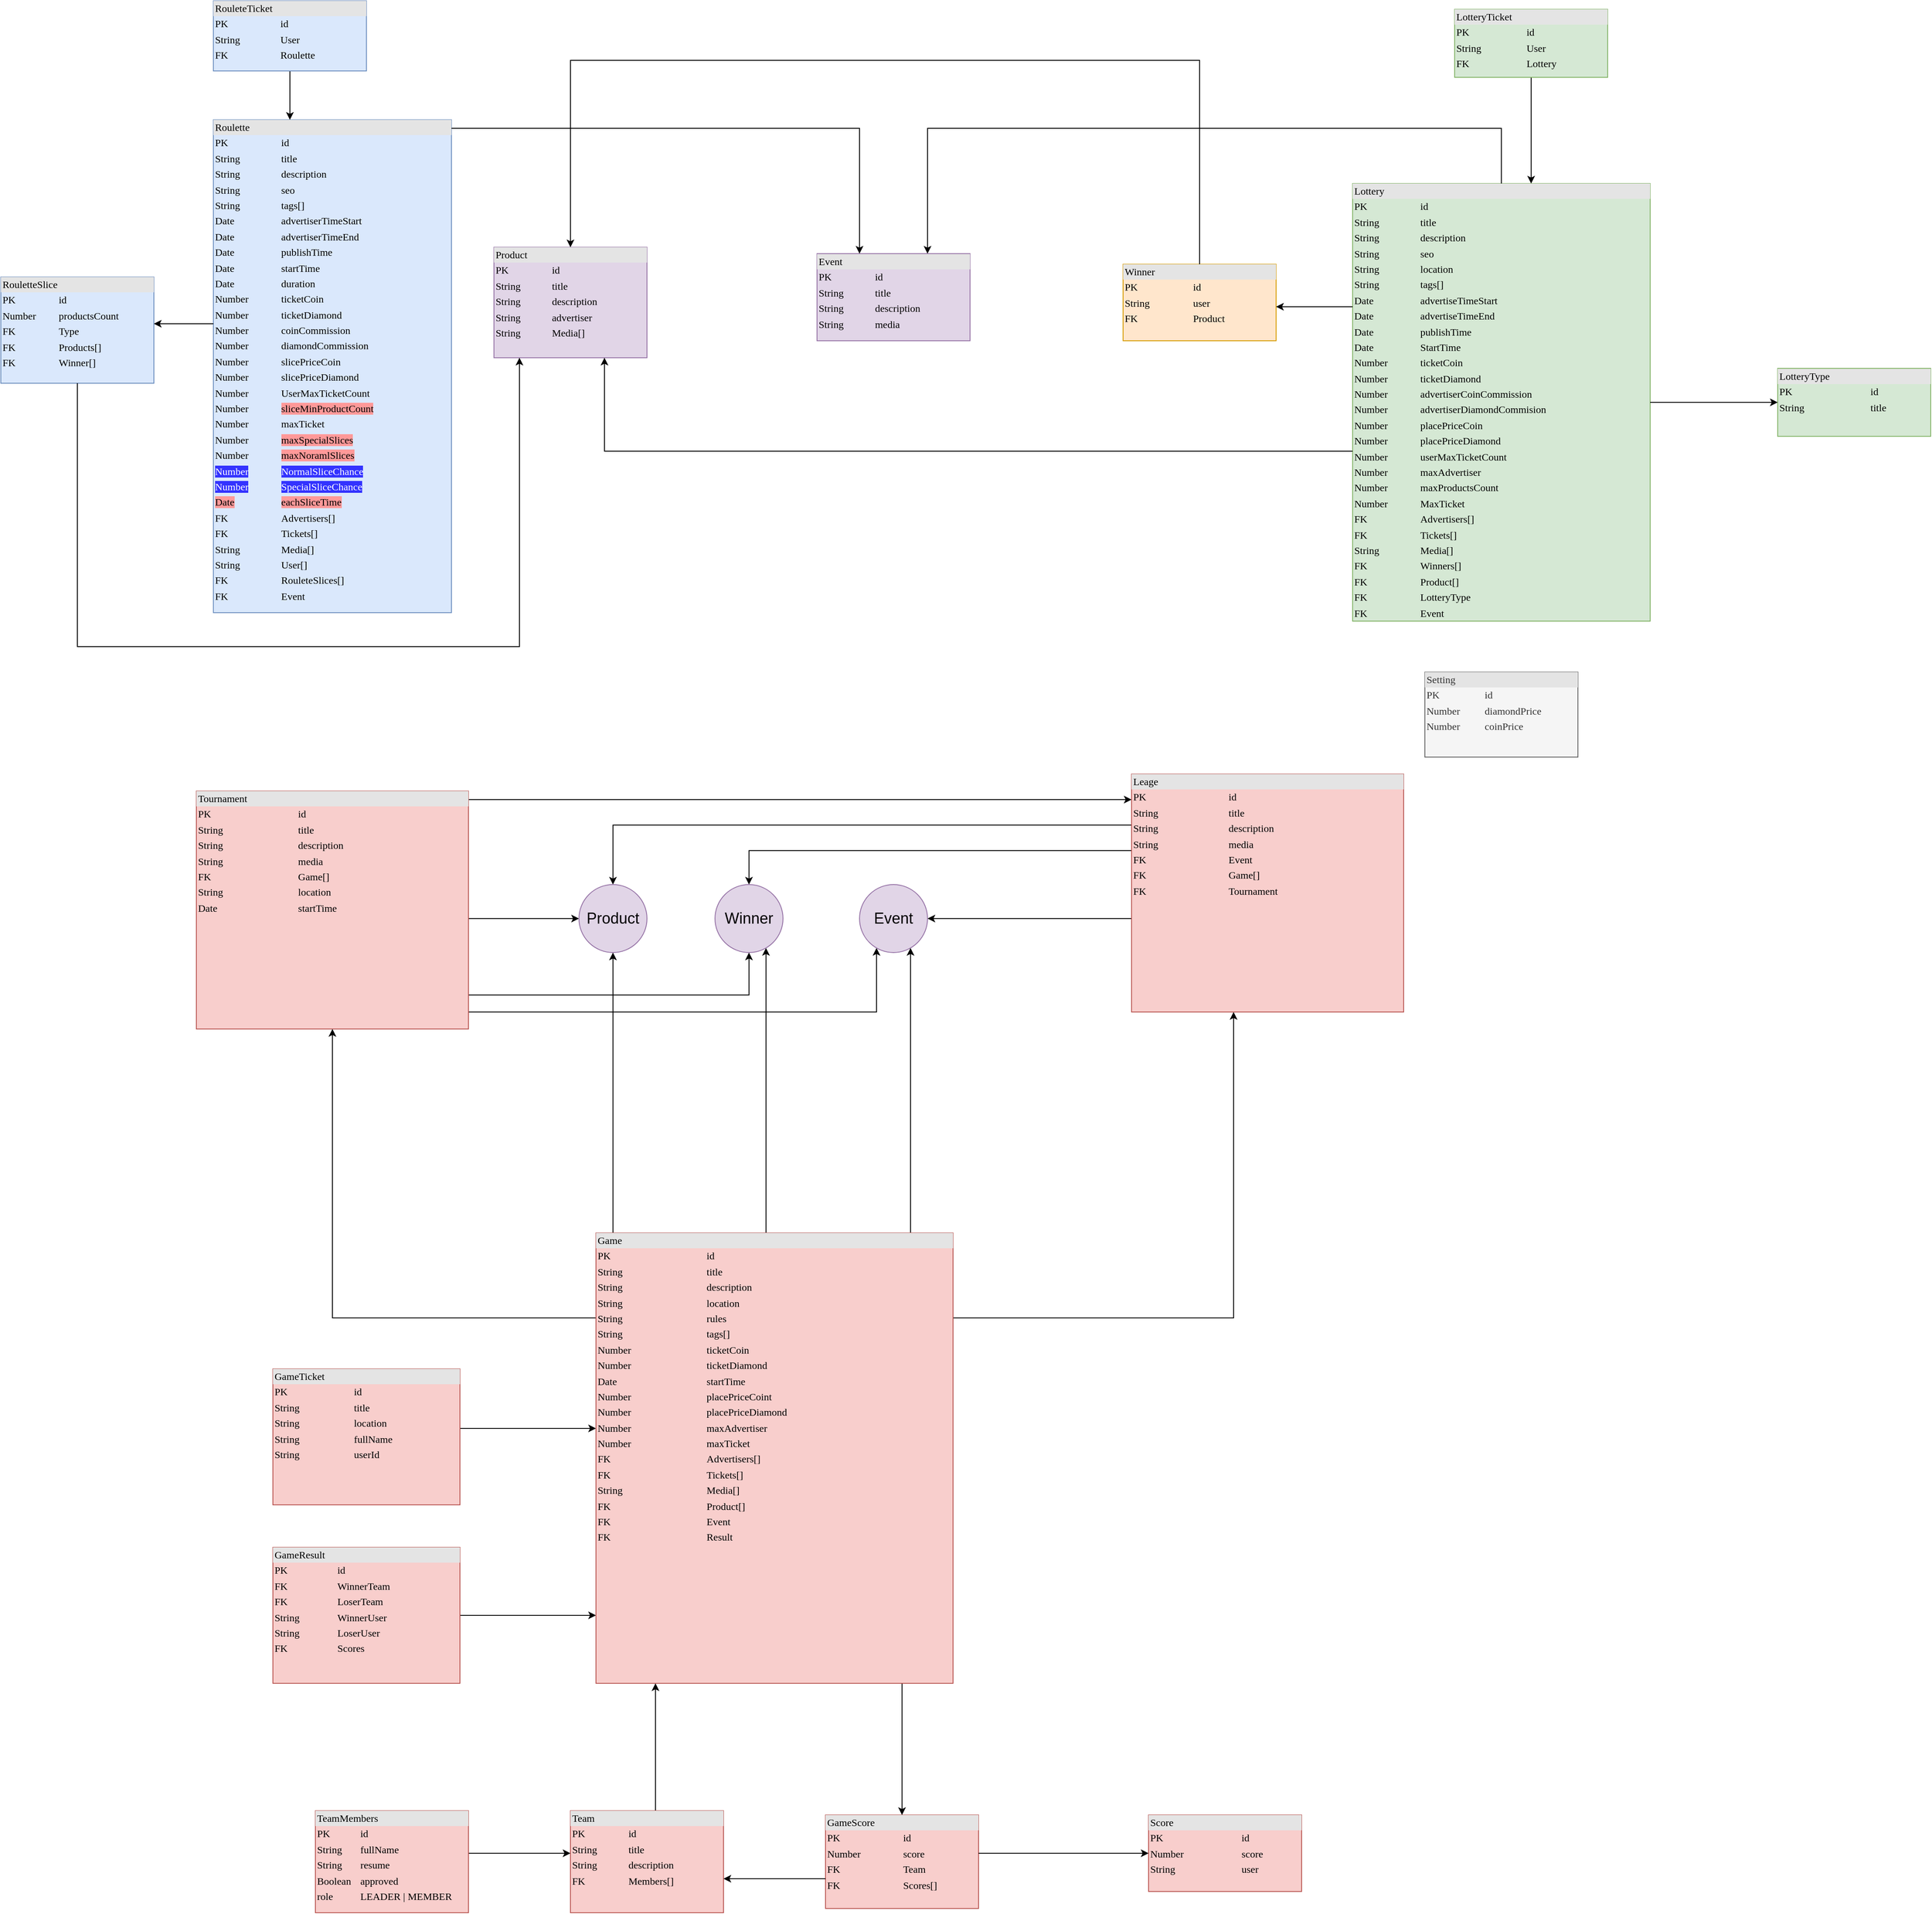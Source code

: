 <mxfile version="20.2.7" type="github">
  <diagram name="Page-1" id="2ca16b54-16f6-2749-3443-fa8db7711227">
    <mxGraphModel dx="2937" dy="2670" grid="1" gridSize="10" guides="1" tooltips="1" connect="1" arrows="1" fold="1" page="1" pageScale="1" pageWidth="1100" pageHeight="850" background="#ffffff" math="0" shadow="0">
      <root>
        <mxCell id="0" />
        <mxCell id="1" parent="0" />
        <mxCell id="2ed32ef02a7f4228-1" value="&lt;div style=&quot;box-sizing:border-box;width:100%;background:#e4e4e4;padding:2px;&quot;&gt;Roulette&lt;/div&gt;&lt;table style=&quot;width:100%;font-size:1em;&quot; cellpadding=&quot;2&quot; cellspacing=&quot;0&quot;&gt;&lt;tbody&gt;&lt;tr&gt;&lt;td&gt;PK&lt;/td&gt;&lt;td&gt;id&lt;/td&gt;&lt;/tr&gt;&lt;tr&gt;&lt;td&gt;String&lt;/td&gt;&lt;td&gt;title&lt;/td&gt;&lt;/tr&gt;&lt;tr&gt;&lt;td&gt;String&lt;/td&gt;&lt;td&gt;description&lt;/td&gt;&lt;/tr&gt;&lt;tr&gt;&lt;td&gt;String&lt;/td&gt;&lt;td&gt;seo&lt;/td&gt;&lt;/tr&gt;&lt;tr&gt;&lt;td&gt;String&lt;/td&gt;&lt;td&gt;tags[]&lt;/td&gt;&lt;/tr&gt;&lt;tr&gt;&lt;td&gt;Date&lt;/td&gt;&lt;td&gt;advertiserTimeStart&lt;/td&gt;&lt;/tr&gt;&lt;tr&gt;&lt;td&gt;Date&lt;/td&gt;&lt;td&gt;advertiserTimeEnd&lt;/td&gt;&lt;/tr&gt;&lt;tr&gt;&lt;td&gt;Date&lt;/td&gt;&lt;td&gt;publishTime&lt;/td&gt;&lt;/tr&gt;&lt;tr&gt;&lt;td&gt;Date&lt;/td&gt;&lt;td&gt;startTime&lt;/td&gt;&lt;/tr&gt;&lt;tr&gt;&lt;td&gt;Date&lt;/td&gt;&lt;td&gt;duration&lt;/td&gt;&lt;/tr&gt;&lt;tr&gt;&lt;td&gt;Number&lt;/td&gt;&lt;td&gt;ticketCoin&lt;/td&gt;&lt;/tr&gt;&lt;tr&gt;&lt;td&gt;Number&lt;/td&gt;&lt;td&gt;ticketDiamond&lt;/td&gt;&lt;/tr&gt;&lt;tr&gt;&lt;td&gt;Number&lt;/td&gt;&lt;td&gt;coinCommission&lt;/td&gt;&lt;/tr&gt;&lt;tr&gt;&lt;td&gt;Number&lt;/td&gt;&lt;td&gt;diamondCommission&lt;/td&gt;&lt;/tr&gt;&lt;tr&gt;&lt;td&gt;Number&lt;/td&gt;&lt;td&gt;slicePriceCoin&lt;/td&gt;&lt;/tr&gt;&lt;tr&gt;&lt;td&gt;Number&lt;/td&gt;&lt;td&gt;slicePriceDiamond&lt;/td&gt;&lt;/tr&gt;&lt;tr&gt;&lt;td&gt;Number&lt;/td&gt;&lt;td&gt;UserMaxTicketCount&lt;/td&gt;&lt;/tr&gt;&lt;tr&gt;&lt;td&gt;Number&lt;/td&gt;&lt;td&gt;&lt;span style=&quot;background-color: rgb(255, 153, 153);&quot;&gt;sliceMinProductCount&lt;/span&gt;&lt;/td&gt;&lt;/tr&gt;&lt;tr&gt;&lt;td&gt;Number&lt;/td&gt;&lt;td&gt;maxTicket&lt;/td&gt;&lt;/tr&gt;&lt;tr&gt;&lt;td&gt;Number&lt;/td&gt;&lt;td&gt;&lt;span style=&quot;background-color: rgb(255, 153, 153);&quot;&gt;maxSpecialSlices&lt;/span&gt;&lt;/td&gt;&lt;/tr&gt;&lt;tr&gt;&lt;td&gt;Number&lt;/td&gt;&lt;td&gt;&lt;span style=&quot;background-color: rgb(255, 153, 153);&quot;&gt;maxNoramlSlices&lt;/span&gt;&lt;/td&gt;&lt;/tr&gt;&lt;tr&gt;&lt;td&gt;&lt;span style=&quot;background-color: rgb(51, 51, 255);&quot;&gt;&lt;font color=&quot;#ffffff&quot;&gt;Number&lt;/font&gt;&lt;/span&gt;&lt;/td&gt;&lt;td&gt;&lt;span style=&quot;background-color: rgb(51, 51, 255);&quot;&gt;&lt;font color=&quot;#ffffff&quot;&gt;NormalSliceChance&lt;/font&gt;&lt;/span&gt;&lt;/td&gt;&lt;/tr&gt;&lt;tr&gt;&lt;td&gt;&lt;span style=&quot;background-color: rgb(51, 51, 255);&quot;&gt;&lt;font color=&quot;#ffffff&quot;&gt;Number&lt;/font&gt;&lt;/span&gt;&lt;/td&gt;&lt;td&gt;&lt;span style=&quot;background-color: rgb(51, 51, 255);&quot;&gt;&lt;font color=&quot;#ffffff&quot;&gt;SpecialSliceChance&lt;/font&gt;&lt;/span&gt;&lt;/td&gt;&lt;/tr&gt;&lt;tr&gt;&lt;td&gt;&lt;span style=&quot;background-color: rgb(255, 153, 153);&quot;&gt;Date&lt;/span&gt;&lt;/td&gt;&lt;td&gt;&lt;span style=&quot;background-color: rgb(255, 153, 153);&quot;&gt;eachSliceTime&lt;/span&gt;&lt;/td&gt;&lt;/tr&gt;&lt;tr&gt;&lt;td&gt;FK&lt;/td&gt;&lt;td&gt;Advertisers[]&lt;/td&gt;&lt;/tr&gt;&lt;tr&gt;&lt;td&gt;FK&lt;/td&gt;&lt;td&gt;Tickets[]&lt;/td&gt;&lt;/tr&gt;&lt;tr&gt;&lt;td&gt;String&lt;/td&gt;&lt;td&gt;Media[]&lt;/td&gt;&lt;/tr&gt;&lt;tr&gt;&lt;td&gt;String&lt;/td&gt;&lt;td&gt;User[]&lt;/td&gt;&lt;/tr&gt;&lt;tr&gt;&lt;td&gt;FK&lt;/td&gt;&lt;td&gt;RouleteSlices[]&lt;/td&gt;&lt;/tr&gt;&lt;tr&gt;&lt;td&gt;FK&lt;/td&gt;&lt;td&gt;Event&lt;/td&gt;&lt;/tr&gt;&lt;/tbody&gt;&lt;/table&gt;" style="verticalAlign=top;align=left;overflow=fill;html=1;rounded=0;shadow=0;comic=0;labelBackgroundColor=none;strokeWidth=1;fontFamily=Verdana;fontSize=12;fillColor=#dae8fc;strokeColor=#6c8ebf;" parent="1" vertex="1">
          <mxGeometry x="-590" y="-840" width="280" height="580" as="geometry" />
        </mxCell>
        <mxCell id="3YVKdY2XKroa4sNQC00E-22" style="edgeStyle=orthogonalEdgeStyle;rounded=0;orthogonalLoop=1;jettySize=auto;html=1;" edge="1" parent="1" source="2ed32ef02a7f4228-3" target="3YVKdY2XKroa4sNQC00E-10">
          <mxGeometry relative="1" as="geometry">
            <Array as="points">
              <mxPoint x="110" y="-40" />
              <mxPoint x="110" y="-40" />
            </Array>
          </mxGeometry>
        </mxCell>
        <mxCell id="3YVKdY2XKroa4sNQC00E-32" style="edgeStyle=orthogonalEdgeStyle;rounded=0;orthogonalLoop=1;jettySize=auto;html=1;fontSize=18;" edge="1" parent="1" source="2ed32ef02a7f4228-3" target="3YVKdY2XKroa4sNQC00E-25">
          <mxGeometry relative="1" as="geometry">
            <Array as="points">
              <mxPoint x="-250" y="100" />
              <mxPoint x="-250" y="100" />
            </Array>
          </mxGeometry>
        </mxCell>
        <mxCell id="3YVKdY2XKroa4sNQC00E-33" style="edgeStyle=orthogonalEdgeStyle;rounded=0;orthogonalLoop=1;jettySize=auto;html=1;fontSize=18;" edge="1" parent="1" source="2ed32ef02a7f4228-3" target="3YVKdY2XKroa4sNQC00E-24">
          <mxGeometry relative="1" as="geometry">
            <Array as="points">
              <mxPoint x="40" y="190" />
            </Array>
          </mxGeometry>
        </mxCell>
        <mxCell id="3YVKdY2XKroa4sNQC00E-34" style="edgeStyle=orthogonalEdgeStyle;rounded=0;orthogonalLoop=1;jettySize=auto;html=1;fontSize=18;" edge="1" parent="1" source="2ed32ef02a7f4228-3" target="3YVKdY2XKroa4sNQC00E-23">
          <mxGeometry relative="1" as="geometry">
            <Array as="points">
              <mxPoint x="190" y="210" />
            </Array>
          </mxGeometry>
        </mxCell>
        <mxCell id="2ed32ef02a7f4228-3" value="&lt;div style=&quot;box-sizing: border-box ; width: 100% ; background: #e4e4e4 ; padding: 2px&quot;&gt;Tournament&lt;/div&gt;&lt;table style=&quot;width: 100% ; font-size: 1em&quot; cellpadding=&quot;2&quot; cellspacing=&quot;0&quot;&gt;&lt;tbody&gt;&lt;tr&gt;&lt;td&gt;PK&lt;/td&gt;&lt;td&gt;id&lt;/td&gt;&lt;/tr&gt;&lt;tr&gt;&lt;td&gt;String&lt;/td&gt;&lt;td&gt;title&lt;/td&gt;&lt;/tr&gt;&lt;tr&gt;&lt;td&gt;String&lt;/td&gt;&lt;td&gt;description&lt;/td&gt;&lt;/tr&gt;&lt;tr&gt;&lt;td&gt;String&lt;/td&gt;&lt;td&gt;media&lt;br&gt;&lt;/td&gt;&lt;/tr&gt;&lt;tr&gt;&lt;td&gt;FK&lt;/td&gt;&lt;td&gt;Game[]&lt;/td&gt;&lt;/tr&gt;&lt;tr&gt;&lt;td&gt;String&lt;/td&gt;&lt;td&gt;location&lt;/td&gt;&lt;/tr&gt;&lt;tr&gt;&lt;td&gt;Date&lt;/td&gt;&lt;td&gt;startTime&lt;/td&gt;&lt;/tr&gt;&lt;/tbody&gt;&lt;/table&gt;" style="verticalAlign=top;align=left;overflow=fill;html=1;rounded=0;shadow=0;comic=0;labelBackgroundColor=none;strokeWidth=1;fontFamily=Verdana;fontSize=12;fillColor=#f8cecc;strokeColor=#b85450;" parent="1" vertex="1">
          <mxGeometry x="-610" y="-50" width="320" height="280" as="geometry" />
        </mxCell>
        <mxCell id="2ed32ef02a7f4228-5" value="&lt;div style=&quot;box-sizing:border-box;width:100%;background:#e4e4e4;padding:2px;&quot;&gt;RouletteSlice&lt;/div&gt;&lt;table style=&quot;width:100%;font-size:1em;&quot; cellpadding=&quot;2&quot; cellspacing=&quot;0&quot;&gt;&lt;tbody&gt;&lt;tr&gt;&lt;td&gt;PK&lt;/td&gt;&lt;td&gt;id&lt;/td&gt;&lt;/tr&gt;&lt;tr&gt;&lt;td&gt;Number&lt;/td&gt;&lt;td&gt;productsCount&lt;/td&gt;&lt;/tr&gt;&lt;tr&gt;&lt;td&gt;FK&lt;/td&gt;&lt;td&gt;Type&lt;/td&gt;&lt;/tr&gt;&lt;tr&gt;&lt;td&gt;FK&lt;/td&gt;&lt;td&gt;Products[]&lt;/td&gt;&lt;/tr&gt;&lt;tr&gt;&lt;td&gt;FK&lt;/td&gt;&lt;td&gt;Winner[]&lt;/td&gt;&lt;/tr&gt;&lt;/tbody&gt;&lt;/table&gt;" style="verticalAlign=top;align=left;overflow=fill;html=1;rounded=0;shadow=0;comic=0;labelBackgroundColor=none;strokeWidth=1;fontFamily=Verdana;fontSize=12;fillColor=#dae8fc;strokeColor=#6c8ebf;" parent="1" vertex="1">
          <mxGeometry x="-840" y="-655" width="180" height="125" as="geometry" />
        </mxCell>
        <mxCell id="2ed32ef02a7f4228-6" value="&lt;div style=&quot;box-sizing: border-box ; width: 100% ; background: #e4e4e4 ; padding: 2px&quot;&gt;GameScore&lt;/div&gt;&lt;table style=&quot;width: 100% ; font-size: 1em&quot; cellpadding=&quot;2&quot; cellspacing=&quot;0&quot;&gt;&lt;tbody&gt;&lt;tr&gt;&lt;td&gt;PK&lt;/td&gt;&lt;td&gt;id&lt;/td&gt;&lt;/tr&gt;&lt;tr&gt;&lt;td&gt;Number&lt;/td&gt;&lt;td&gt;score&lt;/td&gt;&lt;/tr&gt;&lt;tr&gt;&lt;td&gt;FK&lt;/td&gt;&lt;td&gt;Team&lt;/td&gt;&lt;/tr&gt;&lt;tr&gt;&lt;td&gt;FK&lt;/td&gt;&lt;td&gt;Scores[]&lt;/td&gt;&lt;/tr&gt;&lt;/tbody&gt;&lt;/table&gt;" style="verticalAlign=top;align=left;overflow=fill;html=1;rounded=0;shadow=0;comic=0;labelBackgroundColor=none;strokeWidth=1;fontFamily=Verdana;fontSize=12;fillColor=#f8cecc;strokeColor=#b85450;" parent="1" vertex="1">
          <mxGeometry x="130" y="1155" width="180" height="110" as="geometry" />
        </mxCell>
        <mxCell id="2ed32ef02a7f4228-7" value="&lt;div style=&quot;box-sizing: border-box ; width: 100% ; background: #e4e4e4 ; padding: 2px&quot;&gt;Setting&lt;/div&gt;&lt;table style=&quot;width: 100% ; font-size: 1em&quot; cellpadding=&quot;2&quot; cellspacing=&quot;0&quot;&gt;&lt;tbody&gt;&lt;tr&gt;&lt;td&gt;PK&lt;/td&gt;&lt;td&gt;id&lt;/td&gt;&lt;/tr&gt;&lt;tr&gt;&lt;td&gt;Number&lt;/td&gt;&lt;td&gt;diamondPrice&lt;/td&gt;&lt;/tr&gt;&lt;tr&gt;&lt;td&gt;Number&lt;/td&gt;&lt;td&gt;coinPrice&lt;/td&gt;&lt;/tr&gt;&lt;tr&gt;&lt;td&gt;&lt;br&gt;&lt;/td&gt;&lt;td&gt;&lt;br&gt;&lt;/td&gt;&lt;/tr&gt;&lt;tr&gt;&lt;td&gt;&lt;br&gt;&lt;/td&gt;&lt;td&gt;&lt;br&gt;&lt;/td&gt;&lt;/tr&gt;&lt;/tbody&gt;&lt;/table&gt;" style="verticalAlign=top;align=left;overflow=fill;html=1;rounded=0;shadow=0;comic=0;labelBackgroundColor=none;strokeWidth=1;fontFamily=Verdana;fontSize=12;fillColor=#f5f5f5;strokeColor=#666666;fontColor=#333333;" parent="1" vertex="1">
          <mxGeometry x="835" y="-190" width="180" height="100" as="geometry" />
        </mxCell>
        <mxCell id="3YVKdY2XKroa4sNQC00E-7" style="edgeStyle=orthogonalEdgeStyle;rounded=0;orthogonalLoop=1;jettySize=auto;html=1;" edge="1" parent="1" source="2ed32ef02a7f4228-8" target="3YVKdY2XKroa4sNQC00E-8">
          <mxGeometry relative="1" as="geometry">
            <mxPoint x="670" y="630.059" as="targetPoint" />
            <Array as="points">
              <mxPoint x="-70" y="1070" />
              <mxPoint x="-70" y="1070" />
            </Array>
          </mxGeometry>
        </mxCell>
        <mxCell id="2ed32ef02a7f4228-8" value="&lt;div style=&quot;box-sizing: border-box ; width: 100% ; background: #e4e4e4 ; padding: 2px&quot;&gt;Team&lt;/div&gt;&lt;table style=&quot;width: 100% ; font-size: 1em&quot; cellpadding=&quot;2&quot; cellspacing=&quot;0&quot;&gt;&lt;tbody&gt;&lt;tr&gt;&lt;td&gt;PK&lt;/td&gt;&lt;td&gt;id&lt;/td&gt;&lt;/tr&gt;&lt;tr&gt;&lt;td&gt;String&lt;/td&gt;&lt;td&gt;title&lt;/td&gt;&lt;/tr&gt;&lt;tr&gt;&lt;td&gt;String&lt;/td&gt;&lt;td&gt;description&lt;/td&gt;&lt;/tr&gt;&lt;tr&gt;&lt;td&gt;FK&lt;/td&gt;&lt;td&gt;Members[]&lt;/td&gt;&lt;/tr&gt;&lt;/tbody&gt;&lt;/table&gt;" style="verticalAlign=top;align=left;overflow=fill;html=1;rounded=0;shadow=0;comic=0;labelBackgroundColor=none;strokeWidth=1;fontFamily=Verdana;fontSize=12;fillColor=#f8cecc;strokeColor=#b85450;" parent="1" vertex="1">
          <mxGeometry x="-170" y="1150" width="180" height="120" as="geometry" />
        </mxCell>
        <mxCell id="2ed32ef02a7f4228-9" value="&lt;div style=&quot;box-sizing:border-box;width:100%;background:#e4e4e4;padding:2px;&quot;&gt;Winner&lt;/div&gt;&lt;table style=&quot;width:100%;font-size:1em;&quot; cellpadding=&quot;2&quot; cellspacing=&quot;0&quot;&gt;&lt;tbody&gt;&lt;tr&gt;&lt;td&gt;PK&lt;/td&gt;&lt;td&gt;id&lt;/td&gt;&lt;/tr&gt;&lt;tr&gt;&lt;td&gt;String&lt;/td&gt;&lt;td&gt;user&lt;/td&gt;&lt;/tr&gt;&lt;tr&gt;&lt;td&gt;FK&lt;/td&gt;&lt;td&gt;Product&lt;/td&gt;&lt;/tr&gt;&lt;/tbody&gt;&lt;/table&gt;" style="verticalAlign=top;align=left;overflow=fill;html=1;rounded=0;shadow=0;comic=0;labelBackgroundColor=none;strokeWidth=1;fontFamily=Verdana;fontSize=12;fillColor=#ffe6cc;strokeColor=#d79b00;" parent="1" vertex="1">
          <mxGeometry x="480" y="-670" width="180" height="90" as="geometry" />
        </mxCell>
        <mxCell id="2ed32ef02a7f4228-10" value="&lt;div style=&quot;box-sizing: border-box ; width: 100% ; background: #e4e4e4 ; padding: 2px&quot;&gt;Product&lt;/div&gt;&lt;table style=&quot;width: 100% ; font-size: 1em&quot; cellpadding=&quot;2&quot; cellspacing=&quot;0&quot;&gt;&lt;tbody&gt;&lt;tr&gt;&lt;td&gt;PK&lt;/td&gt;&lt;td&gt;id&lt;/td&gt;&lt;/tr&gt;&lt;tr&gt;&lt;td&gt;String&lt;/td&gt;&lt;td&gt;title&lt;/td&gt;&lt;/tr&gt;&lt;tr&gt;&lt;td&gt;String&lt;/td&gt;&lt;td&gt;description&lt;/td&gt;&lt;/tr&gt;&lt;tr&gt;&lt;td&gt;String&lt;/td&gt;&lt;td&gt;advertiser&lt;/td&gt;&lt;/tr&gt;&lt;tr&gt;&lt;td&gt;String&lt;/td&gt;&lt;td&gt;Media[]&lt;br&gt;&lt;/td&gt;&lt;/tr&gt;&lt;tr&gt;&lt;td&gt;&lt;br&gt;&lt;/td&gt;&lt;td&gt;&lt;br&gt;&lt;/td&gt;&lt;/tr&gt;&lt;/tbody&gt;&lt;/table&gt;" style="verticalAlign=top;align=left;overflow=fill;html=1;rounded=0;shadow=0;comic=0;labelBackgroundColor=none;strokeWidth=1;fontFamily=Verdana;fontSize=12;fillColor=#e1d5e7;strokeColor=#9673a6;" parent="1" vertex="1">
          <mxGeometry x="-260" y="-690" width="180" height="130" as="geometry" />
        </mxCell>
        <mxCell id="2ed32ef02a7f4228-11" value="&lt;div style=&quot;box-sizing:border-box;width:100%;background:#e4e4e4;padding:2px;&quot;&gt;Lottery&lt;/div&gt;&lt;table style=&quot;width:100%;font-size:1em;&quot; cellpadding=&quot;2&quot; cellspacing=&quot;0&quot;&gt;&lt;tbody&gt;&lt;tr&gt;&lt;td&gt;PK&lt;/td&gt;&lt;td&gt;id&lt;/td&gt;&lt;/tr&gt;&lt;tr&gt;&lt;td&gt;String&lt;/td&gt;&lt;td&gt;title&lt;/td&gt;&lt;/tr&gt;&lt;tr&gt;&lt;td&gt;String&lt;/td&gt;&lt;td&gt;description&lt;/td&gt;&lt;/tr&gt;&lt;tr&gt;&lt;td&gt;String&lt;/td&gt;&lt;td&gt;seo&lt;/td&gt;&lt;/tr&gt;&lt;tr&gt;&lt;td&gt;String&lt;/td&gt;&lt;td&gt;location&lt;br&gt;&lt;/td&gt;&lt;/tr&gt;&lt;tr&gt;&lt;td&gt;String&lt;/td&gt;&lt;td&gt;tags[]&lt;/td&gt;&lt;/tr&gt;&lt;tr&gt;&lt;td&gt;Date&lt;/td&gt;&lt;td&gt;advertiseTimeStart&lt;/td&gt;&lt;/tr&gt;&lt;tr&gt;&lt;td&gt;Date&lt;/td&gt;&lt;td&gt;advertiseTimeEnd&lt;/td&gt;&lt;/tr&gt;&lt;tr&gt;&lt;td&gt;Date&lt;/td&gt;&lt;td&gt;publishTime&lt;/td&gt;&lt;/tr&gt;&lt;tr&gt;&lt;td&gt;Date&lt;/td&gt;&lt;td&gt;StartTime&lt;/td&gt;&lt;/tr&gt;&lt;tr&gt;&lt;td&gt;Number&lt;/td&gt;&lt;td&gt;ticketCoin&lt;/td&gt;&lt;/tr&gt;&lt;tr&gt;&lt;td&gt;Number&lt;/td&gt;&lt;td&gt;ticketDiamond&lt;/td&gt;&lt;/tr&gt;&lt;tr&gt;&lt;td&gt;Number&lt;/td&gt;&lt;td&gt;advertiserCoinCommission&lt;/td&gt;&lt;/tr&gt;&lt;tr&gt;&lt;td&gt;Number&lt;/td&gt;&lt;td&gt;advertiserDiamondCommision&lt;/td&gt;&lt;/tr&gt;&lt;tr&gt;&lt;td&gt;Number&lt;/td&gt;&lt;td&gt;placePriceCoin&lt;/td&gt;&lt;/tr&gt;&lt;tr&gt;&lt;td&gt;Number&lt;/td&gt;&lt;td&gt;placePriceDiamond&lt;/td&gt;&lt;/tr&gt;&lt;tr&gt;&lt;td&gt;Number&lt;/td&gt;&lt;td&gt;userMaxTicketCount&lt;/td&gt;&lt;/tr&gt;&lt;tr&gt;&lt;td&gt;Number&lt;/td&gt;&lt;td&gt;maxAdvertiser&lt;/td&gt;&lt;/tr&gt;&lt;tr&gt;&lt;td&gt;Number&lt;/td&gt;&lt;td&gt;maxProductsCount&lt;/td&gt;&lt;/tr&gt;&lt;tr&gt;&lt;td&gt;Number&lt;/td&gt;&lt;td&gt;MaxTicket&lt;/td&gt;&lt;/tr&gt;&lt;tr&gt;&lt;td&gt;FK&lt;/td&gt;&lt;td&gt;Advertisers[]&lt;/td&gt;&lt;/tr&gt;&lt;tr&gt;&lt;td&gt;FK&lt;/td&gt;&lt;td&gt;Tickets[]&lt;/td&gt;&lt;/tr&gt;&lt;tr&gt;&lt;td&gt;String&lt;/td&gt;&lt;td&gt;Media[]&lt;br&gt;&lt;/td&gt;&lt;/tr&gt;&lt;tr&gt;&lt;td&gt;FK&lt;/td&gt;&lt;td&gt;Winners[]&lt;/td&gt;&lt;/tr&gt;&lt;tr&gt;&lt;td&gt;FK&lt;/td&gt;&lt;td&gt;Product[]&lt;/td&gt;&lt;/tr&gt;&lt;tr&gt;&lt;td&gt;FK&lt;/td&gt;&lt;td&gt;LotteryType&lt;/td&gt;&lt;/tr&gt;&lt;tr&gt;&lt;td&gt;FK&lt;/td&gt;&lt;td&gt;Event&lt;/td&gt;&lt;/tr&gt;&lt;/tbody&gt;&lt;/table&gt;" style="verticalAlign=top;align=left;overflow=fill;html=1;rounded=0;shadow=0;comic=0;labelBackgroundColor=none;strokeWidth=1;fontFamily=Verdana;fontSize=12;fillColor=#d5e8d4;strokeColor=#82b366;" parent="1" vertex="1">
          <mxGeometry x="750" y="-765" width="350" height="515" as="geometry" />
        </mxCell>
        <mxCell id="84deWVIMCD_pqKPNbQMR-1" value="&lt;div style=&quot;box-sizing:border-box;width:100%;background:#e4e4e4;padding:2px;&quot;&gt;Score&lt;/div&gt;&lt;table style=&quot;width:100%;font-size:1em;&quot; cellpadding=&quot;2&quot; cellspacing=&quot;0&quot;&gt;&lt;tbody&gt;&lt;tr&gt;&lt;td&gt;PK&lt;/td&gt;&lt;td&gt;id&lt;/td&gt;&lt;/tr&gt;&lt;tr&gt;&lt;td&gt;Number&lt;/td&gt;&lt;td&gt;score&lt;/td&gt;&lt;/tr&gt;&lt;tr&gt;&lt;td&gt;String&lt;/td&gt;&lt;td&gt;user&lt;/td&gt;&lt;/tr&gt;&lt;/tbody&gt;&lt;/table&gt;" style="verticalAlign=top;align=left;overflow=fill;html=1;rounded=0;shadow=0;comic=0;labelBackgroundColor=none;strokeWidth=1;fontFamily=Verdana;fontSize=12;fillColor=#f8cecc;strokeColor=#b85450;" parent="1" vertex="1">
          <mxGeometry x="510" y="1155" width="180" height="90" as="geometry" />
        </mxCell>
        <mxCell id="84deWVIMCD_pqKPNbQMR-8" value="" style="edgeStyle=elbowEdgeStyle;elbow=horizontal;endArrow=classic;html=1;rounded=0;" parent="1" source="2ed32ef02a7f4228-5" target="2ed32ef02a7f4228-10" edge="1">
          <mxGeometry width="50" height="50" relative="1" as="geometry">
            <mxPoint x="520" y="480" as="sourcePoint" />
            <mxPoint x="570" y="430" as="targetPoint" />
            <Array as="points">
              <mxPoint x="-230" y="-220" />
              <mxPoint x="-610" y="-370" />
            </Array>
          </mxGeometry>
        </mxCell>
        <mxCell id="84deWVIMCD_pqKPNbQMR-9" value="" style="edgeStyle=elbowEdgeStyle;elbow=horizontal;endArrow=classic;html=1;rounded=0;" parent="1" source="2ed32ef02a7f4228-9" target="2ed32ef02a7f4228-10" edge="1">
          <mxGeometry width="50" height="50" relative="1" as="geometry">
            <mxPoint x="520" y="690" as="sourcePoint" />
            <mxPoint x="570" y="640" as="targetPoint" />
            <Array as="points">
              <mxPoint x="190" y="-910" />
            </Array>
          </mxGeometry>
        </mxCell>
        <mxCell id="84deWVIMCD_pqKPNbQMR-10" value="" style="edgeStyle=elbowEdgeStyle;elbow=horizontal;endArrow=classic;html=1;rounded=0;" parent="1" source="2ed32ef02a7f4228-11" target="2ed32ef02a7f4228-10" edge="1">
          <mxGeometry width="50" height="50" relative="1" as="geometry">
            <mxPoint x="520" y="620" as="sourcePoint" />
            <mxPoint x="570" y="570" as="targetPoint" />
            <Array as="points">
              <mxPoint x="-130" y="-450" />
              <mxPoint x="110" y="-340" />
            </Array>
          </mxGeometry>
        </mxCell>
        <mxCell id="84deWVIMCD_pqKPNbQMR-16" value="" style="edgeStyle=elbowEdgeStyle;elbow=horizontal;endArrow=classic;html=1;rounded=0;" parent="1" source="2ed32ef02a7f4228-6" target="2ed32ef02a7f4228-8" edge="1">
          <mxGeometry width="50" height="50" relative="1" as="geometry">
            <mxPoint x="520" y="880" as="sourcePoint" />
            <mxPoint x="570" y="830" as="targetPoint" />
            <Array as="points">
              <mxPoint x="80" y="1230" />
              <mxPoint x="880" y="210" />
              <mxPoint x="970" y="250" />
            </Array>
          </mxGeometry>
        </mxCell>
        <mxCell id="84deWVIMCD_pqKPNbQMR-17" value="" style="edgeStyle=elbowEdgeStyle;elbow=horizontal;endArrow=classic;html=1;rounded=0;" parent="1" source="2ed32ef02a7f4228-6" target="84deWVIMCD_pqKPNbQMR-1" edge="1">
          <mxGeometry width="50" height="50" relative="1" as="geometry">
            <mxPoint x="520" y="930" as="sourcePoint" />
            <mxPoint x="570" y="880" as="targetPoint" />
            <Array as="points">
              <mxPoint x="390" y="1200" />
              <mxPoint x="980" y="320" />
            </Array>
          </mxGeometry>
        </mxCell>
        <mxCell id="84deWVIMCD_pqKPNbQMR-18" value="" style="edgeStyle=elbowEdgeStyle;elbow=horizontal;endArrow=classic;html=1;rounded=0;" parent="1" source="2ed32ef02a7f4228-1" target="2ed32ef02a7f4228-5" edge="1">
          <mxGeometry width="50" height="50" relative="1" as="geometry">
            <mxPoint x="-420" y="-590" as="sourcePoint" />
            <mxPoint x="-160" y="190" as="targetPoint" />
            <Array as="points">
              <mxPoint x="-630" y="-600" />
              <mxPoint x="-540" y="-590" />
              <mxPoint x="-30" y="-90" />
            </Array>
          </mxGeometry>
        </mxCell>
        <mxCell id="84deWVIMCD_pqKPNbQMR-20" value="" style="edgeStyle=elbowEdgeStyle;elbow=horizontal;endArrow=classic;html=1;rounded=0;" parent="1" source="3YVKdY2XKroa4sNQC00E-8" target="2ed32ef02a7f4228-6" edge="1">
          <mxGeometry width="50" height="50" relative="1" as="geometry">
            <mxPoint x="670" y="580" as="sourcePoint" />
            <mxPoint x="520" y="880" as="targetPoint" />
            <Array as="points">
              <mxPoint x="220" y="1120" />
              <mxPoint x="600" y="320" />
              <mxPoint x="590" y="150" />
              <mxPoint x="560" y="1170" />
            </Array>
          </mxGeometry>
        </mxCell>
        <mxCell id="84deWVIMCD_pqKPNbQMR-21" value="&lt;div style=&quot;box-sizing: border-box ; width: 100% ; background: #e4e4e4 ; padding: 2px&quot;&gt;LotteryType&lt;/div&gt;&lt;table style=&quot;width: 100% ; font-size: 1em&quot; cellpadding=&quot;2&quot; cellspacing=&quot;0&quot;&gt;&lt;tbody&gt;&lt;tr&gt;&lt;td&gt;PK&lt;/td&gt;&lt;td&gt;id&lt;/td&gt;&lt;/tr&gt;&lt;tr&gt;&lt;td&gt;String&lt;/td&gt;&lt;td&gt;title&lt;/td&gt;&lt;/tr&gt;&lt;/tbody&gt;&lt;/table&gt;" style="verticalAlign=top;align=left;overflow=fill;html=1;rounded=0;shadow=0;comic=0;labelBackgroundColor=none;strokeWidth=1;fontFamily=Verdana;fontSize=12;fillColor=#d5e8d4;strokeColor=#82b366;" parent="1" vertex="1">
          <mxGeometry x="1250" y="-547.5" width="180" height="80" as="geometry" />
        </mxCell>
        <mxCell id="84deWVIMCD_pqKPNbQMR-22" value="" style="edgeStyle=elbowEdgeStyle;elbow=horizontal;endArrow=classic;html=1;rounded=0;" parent="1" source="2ed32ef02a7f4228-11" target="84deWVIMCD_pqKPNbQMR-21" edge="1">
          <mxGeometry width="50" height="50" relative="1" as="geometry">
            <mxPoint x="590" y="70" as="sourcePoint" />
            <mxPoint x="640" y="20" as="targetPoint" />
          </mxGeometry>
        </mxCell>
        <mxCell id="84deWVIMCD_pqKPNbQMR-25" value="" style="edgeStyle=elbowEdgeStyle;elbow=horizontal;endArrow=classic;html=1;rounded=0;" parent="1" source="2ed32ef02a7f4228-11" target="2ed32ef02a7f4228-9" edge="1">
          <mxGeometry width="50" height="50" relative="1" as="geometry">
            <mxPoint x="350" y="180" as="sourcePoint" />
            <mxPoint x="400" y="130" as="targetPoint" />
            <Array as="points">
              <mxPoint x="740" y="-620" />
            </Array>
          </mxGeometry>
        </mxCell>
        <mxCell id="84deWVIMCD_pqKPNbQMR-33" style="edgeStyle=orthogonalEdgeStyle;rounded=0;orthogonalLoop=1;jettySize=auto;html=1;" parent="1" source="84deWVIMCD_pqKPNbQMR-32" target="2ed32ef02a7f4228-11" edge="1">
          <mxGeometry relative="1" as="geometry">
            <Array as="points">
              <mxPoint x="960" y="-810" />
              <mxPoint x="960" y="-810" />
            </Array>
          </mxGeometry>
        </mxCell>
        <mxCell id="84deWVIMCD_pqKPNbQMR-32" value="&lt;div style=&quot;box-sizing: border-box ; width: 100% ; background: #e4e4e4 ; padding: 2px&quot;&gt;LotteryTicket&lt;/div&gt;&lt;table style=&quot;width: 100% ; font-size: 1em&quot; cellpadding=&quot;2&quot; cellspacing=&quot;0&quot;&gt;&lt;tbody&gt;&lt;tr&gt;&lt;td&gt;PK&lt;/td&gt;&lt;td&gt;id&lt;/td&gt;&lt;/tr&gt;&lt;tr&gt;&lt;td&gt;String&lt;/td&gt;&lt;td&gt;User&lt;/td&gt;&lt;/tr&gt;&lt;tr&gt;&lt;td&gt;FK&lt;/td&gt;&lt;td&gt;Lottery&lt;/td&gt;&lt;/tr&gt;&lt;/tbody&gt;&lt;/table&gt;" style="verticalAlign=top;align=left;overflow=fill;html=1;rounded=0;shadow=0;comic=0;labelBackgroundColor=none;strokeWidth=1;fontFamily=Verdana;fontSize=12;fillColor=#d5e8d4;strokeColor=#82b366;" parent="1" vertex="1">
          <mxGeometry x="870" y="-970" width="180" height="80" as="geometry" />
        </mxCell>
        <mxCell id="84deWVIMCD_pqKPNbQMR-35" style="edgeStyle=orthogonalEdgeStyle;rounded=0;orthogonalLoop=1;jettySize=auto;html=1;" parent="1" source="84deWVIMCD_pqKPNbQMR-34" target="2ed32ef02a7f4228-1" edge="1">
          <mxGeometry relative="1" as="geometry">
            <Array as="points">
              <mxPoint x="-500" y="-800" />
              <mxPoint x="-500" y="-800" />
            </Array>
          </mxGeometry>
        </mxCell>
        <mxCell id="84deWVIMCD_pqKPNbQMR-34" value="&lt;div style=&quot;box-sizing:border-box;width:100%;background:#e4e4e4;padding:2px;&quot;&gt;RouleteTicket&lt;/div&gt;&lt;table style=&quot;width:100%;font-size:1em;&quot; cellpadding=&quot;2&quot; cellspacing=&quot;0&quot;&gt;&lt;tbody&gt;&lt;tr&gt;&lt;td&gt;PK&lt;/td&gt;&lt;td&gt;id&lt;/td&gt;&lt;/tr&gt;&lt;tr&gt;&lt;td&gt;String&lt;/td&gt;&lt;td&gt;User&lt;/td&gt;&lt;/tr&gt;&lt;tr&gt;&lt;td&gt;FK&lt;/td&gt;&lt;td&gt;Roulette&lt;/td&gt;&lt;/tr&gt;&lt;/tbody&gt;&lt;/table&gt;" style="verticalAlign=top;align=left;overflow=fill;html=1;rounded=0;shadow=0;comic=0;labelBackgroundColor=none;strokeWidth=1;fontFamily=Verdana;fontSize=12;fillColor=#dae8fc;strokeColor=#6c8ebf;" parent="1" vertex="1">
          <mxGeometry x="-590" y="-980" width="180" height="82.5" as="geometry" />
        </mxCell>
        <mxCell id="3YVKdY2XKroa4sNQC00E-6" style="edgeStyle=orthogonalEdgeStyle;rounded=0;orthogonalLoop=1;jettySize=auto;html=1;" edge="1" parent="1" source="84deWVIMCD_pqKPNbQMR-37" target="3YVKdY2XKroa4sNQC00E-8">
          <mxGeometry relative="1" as="geometry">
            <mxPoint x="560" y="510" as="targetPoint" />
            <Array as="points">
              <mxPoint x="-170" y="700" />
              <mxPoint x="-170" y="700" />
            </Array>
          </mxGeometry>
        </mxCell>
        <mxCell id="84deWVIMCD_pqKPNbQMR-37" value="&lt;div style=&quot;box-sizing: border-box ; width: 100% ; background: #e4e4e4 ; padding: 2px&quot;&gt;GameTicket&lt;/div&gt;&lt;table style=&quot;width: 100% ; font-size: 1em&quot; cellpadding=&quot;2&quot; cellspacing=&quot;0&quot;&gt;&lt;tbody&gt;&lt;tr&gt;&lt;td&gt;PK&lt;/td&gt;&lt;td&gt;id&lt;/td&gt;&lt;/tr&gt;&lt;tr&gt;&lt;td&gt;String&lt;/td&gt;&lt;td&gt;title&lt;/td&gt;&lt;/tr&gt;&lt;tr&gt;&lt;td&gt;String&lt;/td&gt;&lt;td&gt;location&lt;/td&gt;&lt;/tr&gt;&lt;tr&gt;&lt;td&gt;String&lt;/td&gt;&lt;td&gt;fullName&lt;/td&gt;&lt;/tr&gt;&lt;tr&gt;&lt;td&gt;String&amp;nbsp;&lt;/td&gt;&lt;td&gt;userId&lt;/td&gt;&lt;/tr&gt;&lt;/tbody&gt;&lt;/table&gt;" style="verticalAlign=top;align=left;overflow=fill;html=1;rounded=0;shadow=0;comic=0;labelBackgroundColor=none;strokeWidth=1;fontFamily=Verdana;fontSize=12;fillColor=#f8cecc;strokeColor=#b85450;" parent="1" vertex="1">
          <mxGeometry x="-520" y="630" width="220" height="160" as="geometry" />
        </mxCell>
        <mxCell id="t6b9FKaDAra3lO52L_4Z-1" value="&lt;div style=&quot;box-sizing:border-box;width:100%;background:#e4e4e4;padding:2px;&quot;&gt;Event&lt;/div&gt;&lt;table style=&quot;width:100%;font-size:1em;&quot; cellpadding=&quot;2&quot; cellspacing=&quot;0&quot;&gt;&lt;tbody&gt;&lt;tr&gt;&lt;td&gt;PK&lt;/td&gt;&lt;td&gt;id&lt;/td&gt;&lt;/tr&gt;&lt;tr&gt;&lt;td&gt;String&lt;/td&gt;&lt;td&gt;title&lt;/td&gt;&lt;/tr&gt;&lt;tr&gt;&lt;td&gt;String&lt;/td&gt;&lt;td&gt;description&lt;/td&gt;&lt;/tr&gt;&lt;tr&gt;&lt;td&gt;String&lt;/td&gt;&lt;td&gt;media&lt;/td&gt;&lt;/tr&gt;&lt;/tbody&gt;&lt;/table&gt;" style="verticalAlign=top;align=left;overflow=fill;html=1;rounded=0;shadow=0;comic=0;labelBackgroundColor=none;strokeWidth=1;fontFamily=Verdana;fontSize=12;fillColor=#e1d5e7;strokeColor=#9673a6;" parent="1" vertex="1">
          <mxGeometry x="120" y="-682.5" width="180" height="102.5" as="geometry" />
        </mxCell>
        <mxCell id="t6b9FKaDAra3lO52L_4Z-3" value="" style="edgeStyle=elbowEdgeStyle;elbow=horizontal;endArrow=classic;html=1;rounded=0;" parent="1" source="2ed32ef02a7f4228-1" target="t6b9FKaDAra3lO52L_4Z-1" edge="1">
          <mxGeometry width="50" height="50" relative="1" as="geometry">
            <mxPoint x="10" y="-500" as="sourcePoint" />
            <mxPoint x="60" y="-550" as="targetPoint" />
            <Array as="points">
              <mxPoint x="170" y="-830" />
              <mxPoint x="-80" y="-830" />
            </Array>
          </mxGeometry>
        </mxCell>
        <mxCell id="t6b9FKaDAra3lO52L_4Z-4" value="" style="edgeStyle=elbowEdgeStyle;elbow=horizontal;endArrow=classic;html=1;rounded=0;" parent="1" source="2ed32ef02a7f4228-11" target="t6b9FKaDAra3lO52L_4Z-1" edge="1">
          <mxGeometry width="50" height="50" relative="1" as="geometry">
            <mxPoint x="570" y="-500" as="sourcePoint" />
            <mxPoint x="620" y="-550" as="targetPoint" />
            <Array as="points">
              <mxPoint x="250" y="-830" />
              <mxPoint x="520" y="-830" />
            </Array>
          </mxGeometry>
        </mxCell>
        <mxCell id="3YVKdY2XKroa4sNQC00E-3" style="edgeStyle=orthogonalEdgeStyle;rounded=0;orthogonalLoop=1;jettySize=auto;html=1;" edge="1" parent="1" source="3YVKdY2XKroa4sNQC00E-1" target="2ed32ef02a7f4228-8">
          <mxGeometry relative="1" as="geometry">
            <Array as="points">
              <mxPoint x="-260" y="1200" />
              <mxPoint x="-260" y="1200" />
            </Array>
          </mxGeometry>
        </mxCell>
        <mxCell id="3YVKdY2XKroa4sNQC00E-1" value="&lt;div style=&quot;box-sizing: border-box ; width: 100% ; background: #e4e4e4 ; padding: 2px&quot;&gt;TeamMembers&lt;/div&gt;&lt;table style=&quot;width: 100% ; font-size: 1em&quot; cellpadding=&quot;2&quot; cellspacing=&quot;0&quot;&gt;&lt;tbody&gt;&lt;tr&gt;&lt;td&gt;PK&lt;/td&gt;&lt;td&gt;id&lt;/td&gt;&lt;/tr&gt;&lt;tr&gt;&lt;td&gt;String&lt;/td&gt;&lt;td&gt;fullName&lt;/td&gt;&lt;/tr&gt;&lt;tr&gt;&lt;td&gt;String&lt;/td&gt;&lt;td&gt;resume&lt;/td&gt;&lt;/tr&gt;&lt;tr&gt;&lt;td&gt;Boolean&lt;/td&gt;&lt;td&gt;approved&lt;/td&gt;&lt;/tr&gt;&lt;tr&gt;&lt;td&gt;role&lt;/td&gt;&lt;td&gt;LEADER | MEMBER&lt;/td&gt;&lt;/tr&gt;&lt;/tbody&gt;&lt;/table&gt;" style="verticalAlign=top;align=left;overflow=fill;html=1;rounded=0;shadow=0;comic=0;labelBackgroundColor=none;strokeWidth=1;fontFamily=Verdana;fontSize=12;fillColor=#f8cecc;strokeColor=#b85450;" vertex="1" parent="1">
          <mxGeometry x="-470" y="1150" width="180" height="120" as="geometry" />
        </mxCell>
        <mxCell id="3YVKdY2XKroa4sNQC00E-5" style="edgeStyle=orthogonalEdgeStyle;rounded=0;orthogonalLoop=1;jettySize=auto;html=1;" edge="1" parent="1" source="3YVKdY2XKroa4sNQC00E-4" target="3YVKdY2XKroa4sNQC00E-8">
          <mxGeometry relative="1" as="geometry">
            <mxPoint x="560" y="670" as="targetPoint" />
            <Array as="points">
              <mxPoint x="-170" y="920" />
              <mxPoint x="-170" y="920" />
            </Array>
          </mxGeometry>
        </mxCell>
        <mxCell id="3YVKdY2XKroa4sNQC00E-4" value="&lt;div style=&quot;box-sizing: border-box ; width: 100% ; background: #e4e4e4 ; padding: 2px&quot;&gt;GameResult&lt;/div&gt;&lt;table style=&quot;width: 100% ; font-size: 1em&quot; cellpadding=&quot;2&quot; cellspacing=&quot;0&quot;&gt;&lt;tbody&gt;&lt;tr&gt;&lt;td&gt;PK&lt;/td&gt;&lt;td&gt;id&lt;/td&gt;&lt;/tr&gt;&lt;tr&gt;&lt;td&gt;FK&lt;/td&gt;&lt;td&gt;WinnerTeam&lt;/td&gt;&lt;/tr&gt;&lt;tr&gt;&lt;td&gt;FK&lt;/td&gt;&lt;td&gt;LoserTeam&lt;/td&gt;&lt;/tr&gt;&lt;tr&gt;&lt;td&gt;String&lt;/td&gt;&lt;td&gt;WinnerUser&lt;/td&gt;&lt;/tr&gt;&lt;tr&gt;&lt;td&gt;String&lt;/td&gt;&lt;td&gt;LoserUser&lt;/td&gt;&lt;/tr&gt;&lt;tr&gt;&lt;td&gt;FK&lt;/td&gt;&lt;td&gt;Scores&lt;/td&gt;&lt;/tr&gt;&lt;/tbody&gt;&lt;/table&gt;" style="verticalAlign=top;align=left;overflow=fill;html=1;rounded=0;shadow=0;comic=0;labelBackgroundColor=none;strokeWidth=1;fontFamily=Verdana;fontSize=12;fillColor=#f8cecc;strokeColor=#b85450;" vertex="1" parent="1">
          <mxGeometry x="-520" y="840" width="220" height="160" as="geometry" />
        </mxCell>
        <mxCell id="3YVKdY2XKroa4sNQC00E-20" style="edgeStyle=orthogonalEdgeStyle;rounded=0;orthogonalLoop=1;jettySize=auto;html=1;" edge="1" parent="1" source="3YVKdY2XKroa4sNQC00E-8" target="2ed32ef02a7f4228-3">
          <mxGeometry relative="1" as="geometry">
            <Array as="points">
              <mxPoint x="-450" y="570" />
            </Array>
          </mxGeometry>
        </mxCell>
        <mxCell id="3YVKdY2XKroa4sNQC00E-21" style="edgeStyle=orthogonalEdgeStyle;rounded=0;orthogonalLoop=1;jettySize=auto;html=1;" edge="1" parent="1" source="3YVKdY2XKroa4sNQC00E-8" target="3YVKdY2XKroa4sNQC00E-10">
          <mxGeometry relative="1" as="geometry">
            <Array as="points">
              <mxPoint x="610" y="570" />
            </Array>
          </mxGeometry>
        </mxCell>
        <mxCell id="3YVKdY2XKroa4sNQC00E-26" style="edgeStyle=orthogonalEdgeStyle;rounded=0;orthogonalLoop=1;jettySize=auto;html=1;fontSize=18;" edge="1" parent="1" source="3YVKdY2XKroa4sNQC00E-8" target="3YVKdY2XKroa4sNQC00E-23">
          <mxGeometry relative="1" as="geometry">
            <Array as="points">
              <mxPoint x="230" y="310" />
              <mxPoint x="230" y="310" />
            </Array>
          </mxGeometry>
        </mxCell>
        <mxCell id="3YVKdY2XKroa4sNQC00E-27" style="edgeStyle=orthogonalEdgeStyle;rounded=0;orthogonalLoop=1;jettySize=auto;html=1;fontSize=18;" edge="1" parent="1" source="3YVKdY2XKroa4sNQC00E-8" target="3YVKdY2XKroa4sNQC00E-24">
          <mxGeometry relative="1" as="geometry">
            <Array as="points">
              <mxPoint x="60" y="300" />
              <mxPoint x="60" y="300" />
            </Array>
          </mxGeometry>
        </mxCell>
        <mxCell id="3YVKdY2XKroa4sNQC00E-28" style="edgeStyle=orthogonalEdgeStyle;rounded=0;orthogonalLoop=1;jettySize=auto;html=1;entryX=0.5;entryY=1;entryDx=0;entryDy=0;fontSize=18;" edge="1" parent="1" source="3YVKdY2XKroa4sNQC00E-8" target="3YVKdY2XKroa4sNQC00E-25">
          <mxGeometry relative="1" as="geometry">
            <Array as="points">
              <mxPoint x="-120" y="370" />
              <mxPoint x="-120" y="370" />
            </Array>
          </mxGeometry>
        </mxCell>
        <mxCell id="3YVKdY2XKroa4sNQC00E-8" value="&lt;div style=&quot;box-sizing: border-box ; width: 100% ; background: #e4e4e4 ; padding: 2px&quot;&gt;Game&lt;/div&gt;&lt;table style=&quot;width: 100% ; font-size: 1em&quot; cellpadding=&quot;2&quot; cellspacing=&quot;0&quot;&gt;&lt;tbody&gt;&lt;tr&gt;&lt;td&gt;PK&lt;/td&gt;&lt;td&gt;id&lt;/td&gt;&lt;/tr&gt;&lt;tr&gt;&lt;td&gt;String&lt;/td&gt;&lt;td&gt;title&lt;/td&gt;&lt;/tr&gt;&lt;tr&gt;&lt;td&gt;String&lt;/td&gt;&lt;td&gt;description&lt;/td&gt;&lt;/tr&gt;&lt;tr&gt;&lt;td&gt;String&lt;/td&gt;&lt;td&gt;location&lt;/td&gt;&lt;/tr&gt;&lt;tr&gt;&lt;td&gt;String&lt;/td&gt;&lt;td&gt;rules&lt;/td&gt;&lt;/tr&gt;&lt;tr&gt;&lt;td&gt;String&lt;/td&gt;&lt;td&gt;tags[]&lt;/td&gt;&lt;/tr&gt;&lt;tr&gt;&lt;td&gt;Number&lt;/td&gt;&lt;td&gt;ticketCoin&lt;/td&gt;&lt;/tr&gt;&lt;tr&gt;&lt;td&gt;Number&lt;/td&gt;&lt;td&gt;ticketDiamond&lt;/td&gt;&lt;/tr&gt;&lt;tr&gt;&lt;td&gt;Date&lt;/td&gt;&lt;td&gt;startTime&lt;/td&gt;&lt;/tr&gt;&lt;tr&gt;&lt;td&gt;Number&lt;/td&gt;&lt;td&gt;placePriceCoint&lt;/td&gt;&lt;/tr&gt;&lt;tr&gt;&lt;td&gt;Number&lt;/td&gt;&lt;td&gt;placePriceDiamond&lt;/td&gt;&lt;/tr&gt;&lt;tr&gt;&lt;td&gt;Number&lt;/td&gt;&lt;td&gt;maxAdvertiser&lt;/td&gt;&lt;/tr&gt;&lt;tr&gt;&lt;td&gt;Number&lt;/td&gt;&lt;td&gt;maxTicket&lt;/td&gt;&lt;/tr&gt;&lt;tr&gt;&lt;td&gt;FK&lt;/td&gt;&lt;td&gt;Advertisers[]&lt;/td&gt;&lt;/tr&gt;&lt;tr&gt;&lt;td&gt;FK&lt;/td&gt;&lt;td&gt;Tickets[]&lt;/td&gt;&lt;/tr&gt;&lt;tr&gt;&lt;td&gt;String&lt;/td&gt;&lt;td&gt;Media[]&lt;/td&gt;&lt;/tr&gt;&lt;tr&gt;&lt;td&gt;FK&lt;/td&gt;&lt;td&gt;Product[]&lt;/td&gt;&lt;/tr&gt;&lt;tr&gt;&lt;td&gt;FK&lt;/td&gt;&lt;td&gt;Event&lt;br&gt;&lt;/td&gt;&lt;/tr&gt;&lt;tr&gt;&lt;td&gt;FK&lt;/td&gt;&lt;td&gt;Result&lt;/td&gt;&lt;/tr&gt;&lt;/tbody&gt;&lt;/table&gt;" style="verticalAlign=top;align=left;overflow=fill;html=1;rounded=0;shadow=0;comic=0;labelBackgroundColor=none;strokeWidth=1;fontFamily=Verdana;fontSize=12;fillColor=#f8cecc;strokeColor=#b85450;" vertex="1" parent="1">
          <mxGeometry x="-140" y="470" width="420" height="530" as="geometry" />
        </mxCell>
        <mxCell id="3YVKdY2XKroa4sNQC00E-29" style="edgeStyle=orthogonalEdgeStyle;rounded=0;orthogonalLoop=1;jettySize=auto;html=1;fontSize=18;" edge="1" parent="1" source="3YVKdY2XKroa4sNQC00E-10" target="3YVKdY2XKroa4sNQC00E-23">
          <mxGeometry relative="1" as="geometry">
            <Array as="points">
              <mxPoint x="430" y="100" />
              <mxPoint x="430" y="100" />
            </Array>
          </mxGeometry>
        </mxCell>
        <mxCell id="3YVKdY2XKroa4sNQC00E-30" style="edgeStyle=orthogonalEdgeStyle;rounded=0;orthogonalLoop=1;jettySize=auto;html=1;fontSize=18;" edge="1" parent="1" source="3YVKdY2XKroa4sNQC00E-10" target="3YVKdY2XKroa4sNQC00E-24">
          <mxGeometry relative="1" as="geometry">
            <Array as="points">
              <mxPoint x="40" y="20" />
            </Array>
          </mxGeometry>
        </mxCell>
        <mxCell id="3YVKdY2XKroa4sNQC00E-31" style="edgeStyle=orthogonalEdgeStyle;rounded=0;orthogonalLoop=1;jettySize=auto;html=1;fontSize=18;" edge="1" parent="1" source="3YVKdY2XKroa4sNQC00E-10" target="3YVKdY2XKroa4sNQC00E-25">
          <mxGeometry relative="1" as="geometry">
            <Array as="points">
              <mxPoint x="-120" y="-10" />
            </Array>
          </mxGeometry>
        </mxCell>
        <mxCell id="3YVKdY2XKroa4sNQC00E-10" value="&lt;div style=&quot;box-sizing: border-box ; width: 100% ; background: #e4e4e4 ; padding: 2px&quot;&gt;Leage&lt;/div&gt;&lt;table style=&quot;width: 100% ; font-size: 1em&quot; cellpadding=&quot;2&quot; cellspacing=&quot;0&quot;&gt;&lt;tbody&gt;&lt;tr&gt;&lt;td&gt;PK&lt;/td&gt;&lt;td&gt;id&lt;/td&gt;&lt;/tr&gt;&lt;tr&gt;&lt;td&gt;String&lt;/td&gt;&lt;td&gt;title&lt;/td&gt;&lt;/tr&gt;&lt;tr&gt;&lt;td&gt;String&lt;/td&gt;&lt;td&gt;description&lt;/td&gt;&lt;/tr&gt;&lt;tr&gt;&lt;td&gt;String&lt;/td&gt;&lt;td&gt;media&lt;/td&gt;&lt;/tr&gt;&lt;tr&gt;&lt;td&gt;FK&lt;/td&gt;&lt;td&gt;Event&lt;/td&gt;&lt;/tr&gt;&lt;tr&gt;&lt;td&gt;FK&lt;/td&gt;&lt;td&gt;Game[]&lt;/td&gt;&lt;/tr&gt;&lt;tr&gt;&lt;td&gt;FK&lt;/td&gt;&lt;td&gt;Tournament&lt;/td&gt;&lt;/tr&gt;&lt;tr&gt;&lt;td&gt;&lt;br&gt;&lt;/td&gt;&lt;td&gt;&lt;br&gt;&lt;/td&gt;&lt;/tr&gt;&lt;tr&gt;&lt;td&gt;&lt;br&gt;&lt;/td&gt;&lt;td&gt;&lt;br&gt;&lt;/td&gt;&lt;/tr&gt;&lt;tr&gt;&lt;td&gt;&lt;br&gt;&lt;/td&gt;&lt;td&gt;&lt;br&gt;&lt;/td&gt;&lt;/tr&gt;&lt;tr&gt;&lt;td&gt;&lt;br&gt;&lt;/td&gt;&lt;td&gt;&lt;br&gt;&lt;/td&gt;&lt;/tr&gt;&lt;tr&gt;&lt;td&gt;&lt;br&gt;&lt;/td&gt;&lt;td&gt;&lt;br&gt;&lt;/td&gt;&lt;/tr&gt;&lt;tr&gt;&lt;td&gt;&lt;br&gt;&lt;/td&gt;&lt;td&gt;&lt;br&gt;&lt;/td&gt;&lt;/tr&gt;&lt;tr&gt;&lt;td&gt;&lt;br&gt;&lt;/td&gt;&lt;td&gt;&lt;br&gt;&lt;/td&gt;&lt;/tr&gt;&lt;/tbody&gt;&lt;/table&gt;" style="verticalAlign=top;align=left;overflow=fill;html=1;rounded=0;shadow=0;comic=0;labelBackgroundColor=none;strokeWidth=1;fontFamily=Verdana;fontSize=12;fillColor=#f8cecc;strokeColor=#b85450;" vertex="1" parent="1">
          <mxGeometry x="490" y="-70" width="320" height="280" as="geometry" />
        </mxCell>
        <mxCell id="3YVKdY2XKroa4sNQC00E-23" value="&lt;font style=&quot;font-size: 18px;&quot;&gt;Event&lt;/font&gt;" style="ellipse;whiteSpace=wrap;html=1;aspect=fixed;fillColor=#e1d5e7;strokeColor=#9673a6;" vertex="1" parent="1">
          <mxGeometry x="170" y="60" width="80" height="80" as="geometry" />
        </mxCell>
        <mxCell id="3YVKdY2XKroa4sNQC00E-24" value="Winner" style="ellipse;whiteSpace=wrap;html=1;aspect=fixed;fontSize=18;fillColor=#e1d5e7;strokeColor=#9673a6;" vertex="1" parent="1">
          <mxGeometry y="60" width="80" height="80" as="geometry" />
        </mxCell>
        <mxCell id="3YVKdY2XKroa4sNQC00E-25" value="Product" style="ellipse;whiteSpace=wrap;html=1;aspect=fixed;fontSize=18;fillColor=#e1d5e7;strokeColor=#9673a6;" vertex="1" parent="1">
          <mxGeometry x="-160" y="60" width="80" height="80" as="geometry" />
        </mxCell>
      </root>
    </mxGraphModel>
  </diagram>
</mxfile>
